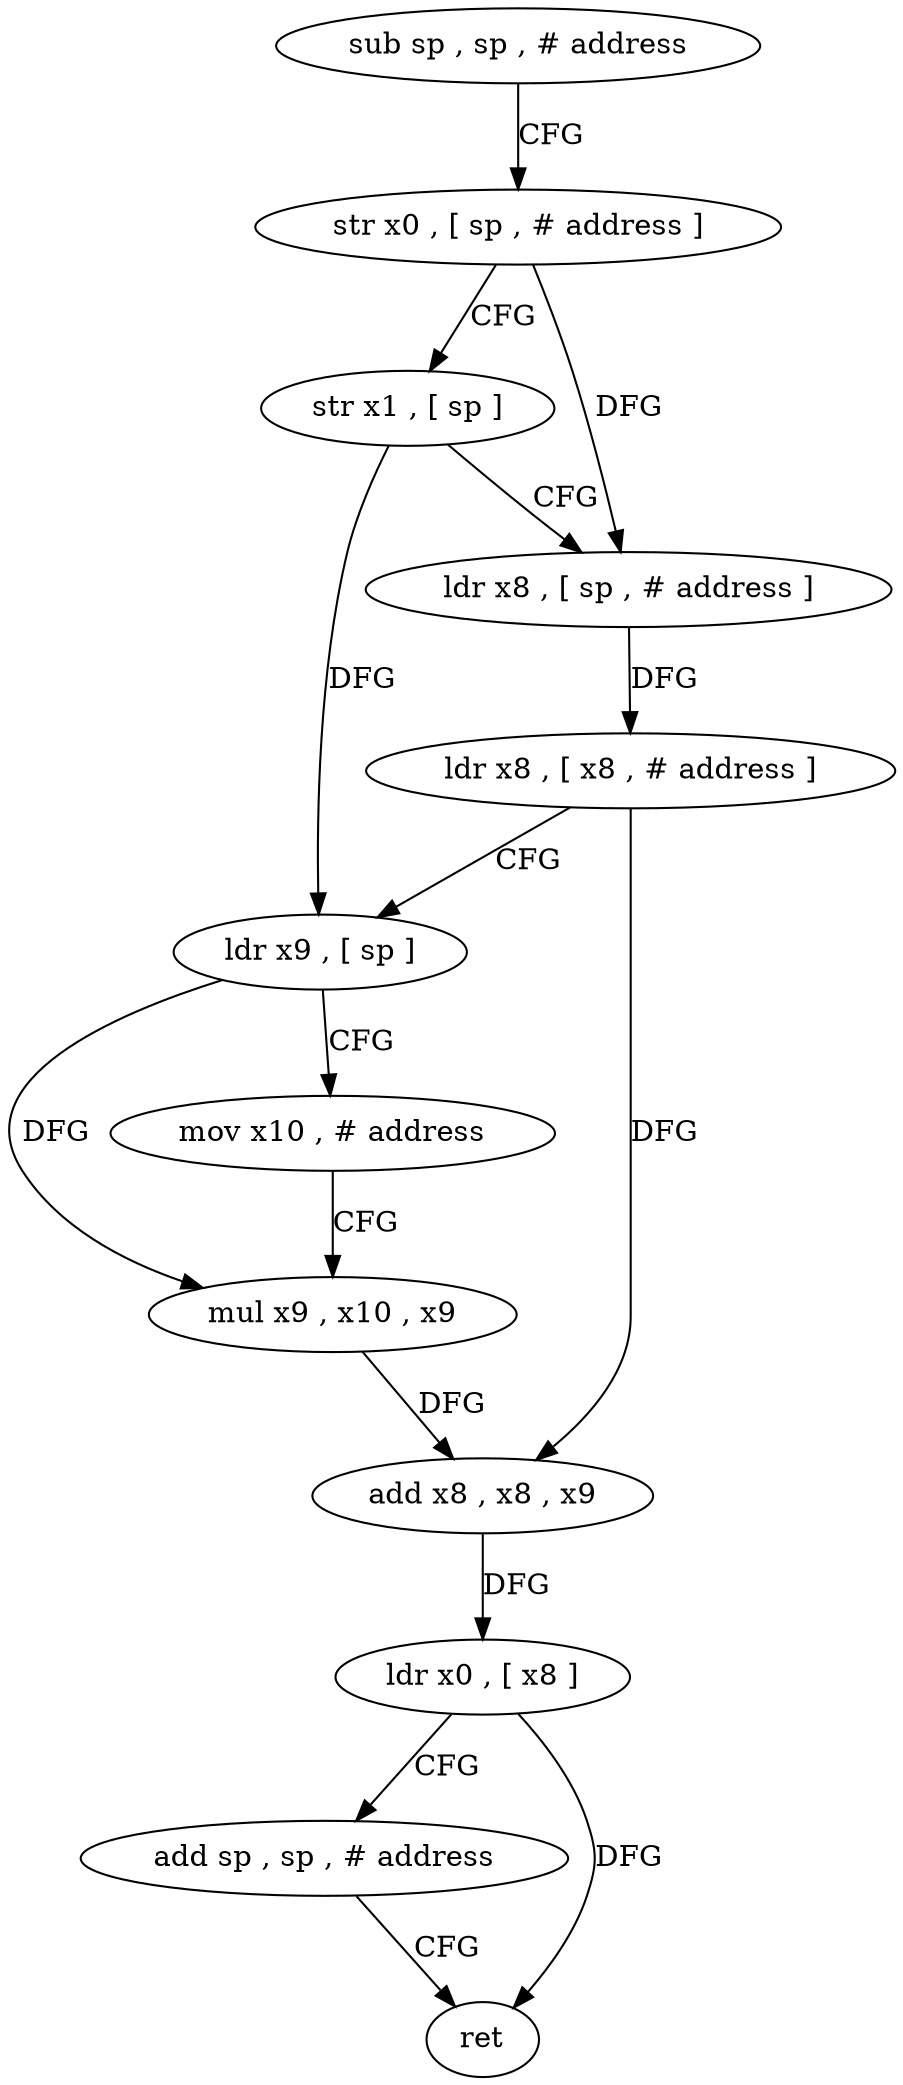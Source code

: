 digraph "func" {
"96496" [label = "sub sp , sp , # address" ]
"96500" [label = "str x0 , [ sp , # address ]" ]
"96504" [label = "str x1 , [ sp ]" ]
"96508" [label = "ldr x8 , [ sp , # address ]" ]
"96512" [label = "ldr x8 , [ x8 , # address ]" ]
"96516" [label = "ldr x9 , [ sp ]" ]
"96520" [label = "mov x10 , # address" ]
"96524" [label = "mul x9 , x10 , x9" ]
"96528" [label = "add x8 , x8 , x9" ]
"96532" [label = "ldr x0 , [ x8 ]" ]
"96536" [label = "add sp , sp , # address" ]
"96540" [label = "ret" ]
"96496" -> "96500" [ label = "CFG" ]
"96500" -> "96504" [ label = "CFG" ]
"96500" -> "96508" [ label = "DFG" ]
"96504" -> "96508" [ label = "CFG" ]
"96504" -> "96516" [ label = "DFG" ]
"96508" -> "96512" [ label = "DFG" ]
"96512" -> "96516" [ label = "CFG" ]
"96512" -> "96528" [ label = "DFG" ]
"96516" -> "96520" [ label = "CFG" ]
"96516" -> "96524" [ label = "DFG" ]
"96520" -> "96524" [ label = "CFG" ]
"96524" -> "96528" [ label = "DFG" ]
"96528" -> "96532" [ label = "DFG" ]
"96532" -> "96536" [ label = "CFG" ]
"96532" -> "96540" [ label = "DFG" ]
"96536" -> "96540" [ label = "CFG" ]
}
